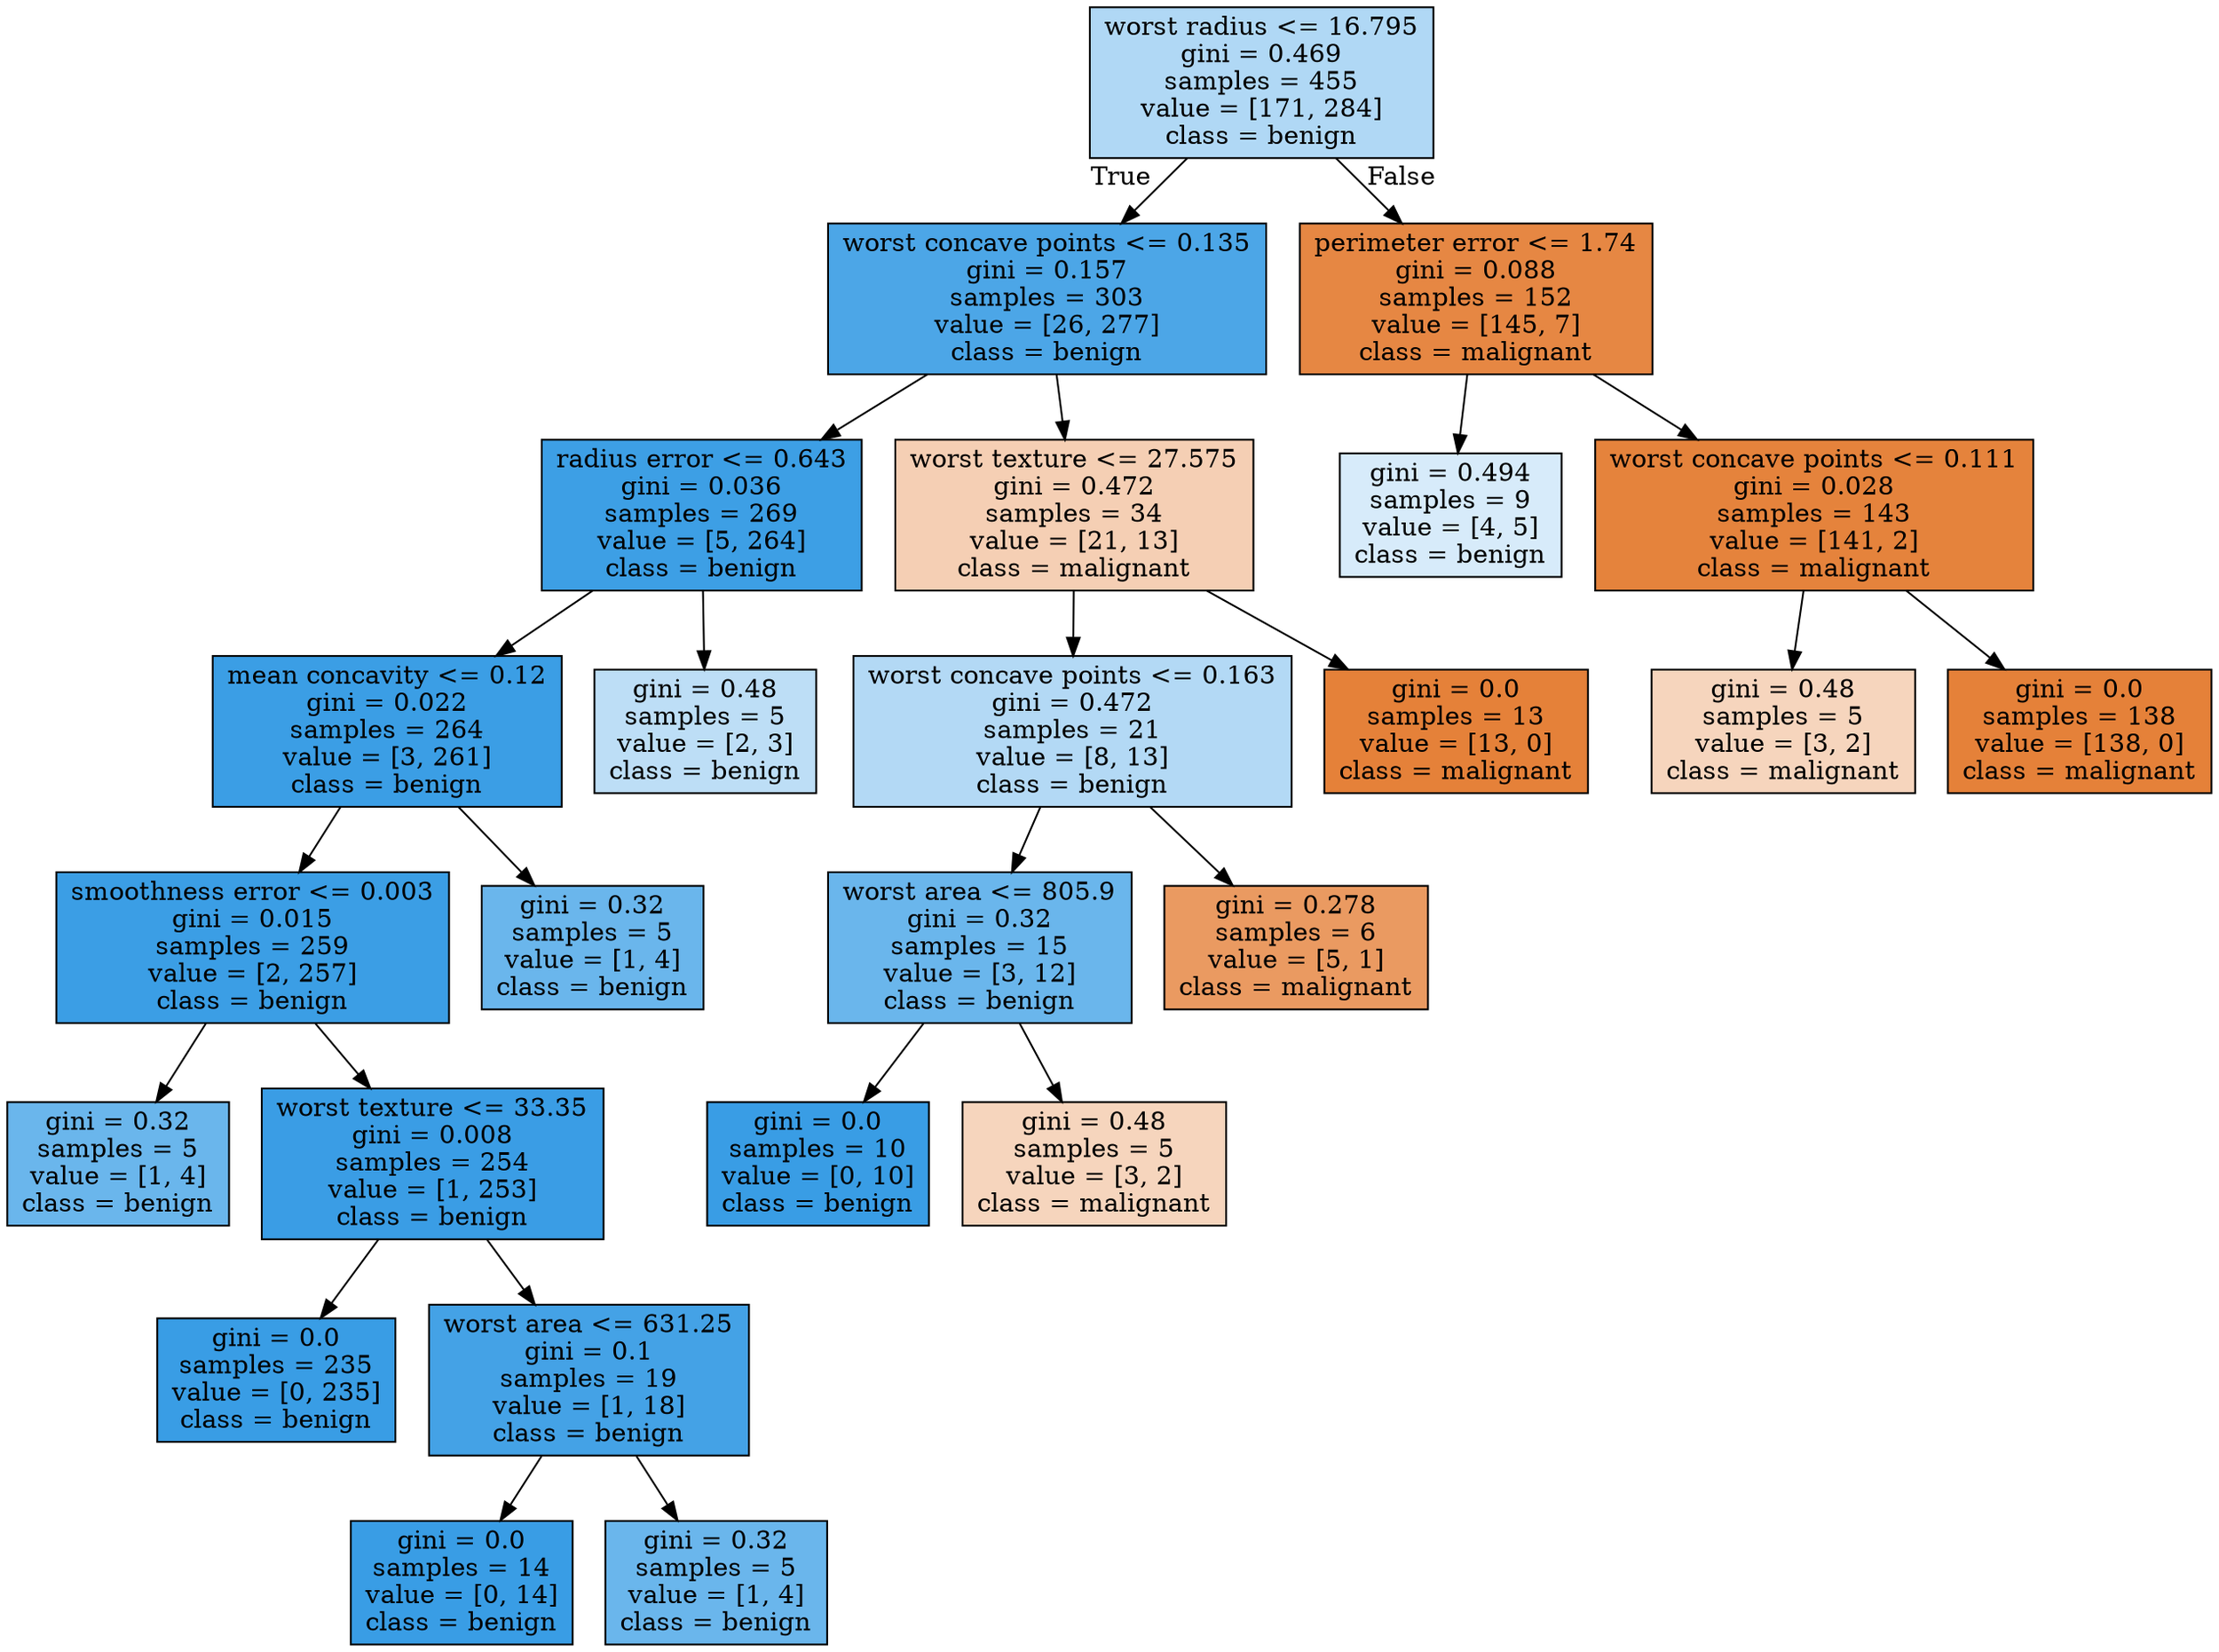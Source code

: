 digraph Tree {
node [shape=box, style="filled", color="black"] ;
0 [label="worst radius <= 16.795\ngini = 0.469\nsamples = 455\nvalue = [171, 284]\nclass = benign", fillcolor="#b0d8f5"] ;
1 [label="worst concave points <= 0.135\ngini = 0.157\nsamples = 303\nvalue = [26, 277]\nclass = benign", fillcolor="#4ca6e7"] ;
0 -> 1 [labeldistance=2.5, labelangle=45, headlabel="True"] ;
2 [label="radius error <= 0.643\ngini = 0.036\nsamples = 269\nvalue = [5, 264]\nclass = benign", fillcolor="#3d9fe5"] ;
1 -> 2 ;
3 [label="mean concavity <= 0.12\ngini = 0.022\nsamples = 264\nvalue = [3, 261]\nclass = benign", fillcolor="#3b9ee5"] ;
2 -> 3 ;
4 [label="smoothness error <= 0.003\ngini = 0.015\nsamples = 259\nvalue = [2, 257]\nclass = benign", fillcolor="#3b9ee5"] ;
3 -> 4 ;
5 [label="gini = 0.32\nsamples = 5\nvalue = [1, 4]\nclass = benign", fillcolor="#6ab6ec"] ;
4 -> 5 ;
6 [label="worst texture <= 33.35\ngini = 0.008\nsamples = 254\nvalue = [1, 253]\nclass = benign", fillcolor="#3a9de5"] ;
4 -> 6 ;
7 [label="gini = 0.0\nsamples = 235\nvalue = [0, 235]\nclass = benign", fillcolor="#399de5"] ;
6 -> 7 ;
8 [label="worst area <= 631.25\ngini = 0.1\nsamples = 19\nvalue = [1, 18]\nclass = benign", fillcolor="#44a2e6"] ;
6 -> 8 ;
9 [label="gini = 0.0\nsamples = 14\nvalue = [0, 14]\nclass = benign", fillcolor="#399de5"] ;
8 -> 9 ;
10 [label="gini = 0.32\nsamples = 5\nvalue = [1, 4]\nclass = benign", fillcolor="#6ab6ec"] ;
8 -> 10 ;
11 [label="gini = 0.32\nsamples = 5\nvalue = [1, 4]\nclass = benign", fillcolor="#6ab6ec"] ;
3 -> 11 ;
12 [label="gini = 0.48\nsamples = 5\nvalue = [2, 3]\nclass = benign", fillcolor="#bddef6"] ;
2 -> 12 ;
13 [label="worst texture <= 27.575\ngini = 0.472\nsamples = 34\nvalue = [21, 13]\nclass = malignant", fillcolor="#f5cfb4"] ;
1 -> 13 ;
14 [label="worst concave points <= 0.163\ngini = 0.472\nsamples = 21\nvalue = [8, 13]\nclass = benign", fillcolor="#b3d9f5"] ;
13 -> 14 ;
15 [label="worst area <= 805.9\ngini = 0.32\nsamples = 15\nvalue = [3, 12]\nclass = benign", fillcolor="#6ab6ec"] ;
14 -> 15 ;
16 [label="gini = 0.0\nsamples = 10\nvalue = [0, 10]\nclass = benign", fillcolor="#399de5"] ;
15 -> 16 ;
17 [label="gini = 0.48\nsamples = 5\nvalue = [3, 2]\nclass = malignant", fillcolor="#f6d5bd"] ;
15 -> 17 ;
18 [label="gini = 0.278\nsamples = 6\nvalue = [5, 1]\nclass = malignant", fillcolor="#ea9a61"] ;
14 -> 18 ;
19 [label="gini = 0.0\nsamples = 13\nvalue = [13, 0]\nclass = malignant", fillcolor="#e58139"] ;
13 -> 19 ;
20 [label="perimeter error <= 1.74\ngini = 0.088\nsamples = 152\nvalue = [145, 7]\nclass = malignant", fillcolor="#e68743"] ;
0 -> 20 [labeldistance=2.5, labelangle=-45, headlabel="False"] ;
21 [label="gini = 0.494\nsamples = 9\nvalue = [4, 5]\nclass = benign", fillcolor="#d7ebfa"] ;
20 -> 21 ;
22 [label="worst concave points <= 0.111\ngini = 0.028\nsamples = 143\nvalue = [141, 2]\nclass = malignant", fillcolor="#e5833c"] ;
20 -> 22 ;
23 [label="gini = 0.48\nsamples = 5\nvalue = [3, 2]\nclass = malignant", fillcolor="#f6d5bd"] ;
22 -> 23 ;
24 [label="gini = 0.0\nsamples = 138\nvalue = [138, 0]\nclass = malignant", fillcolor="#e58139"] ;
22 -> 24 ;
}